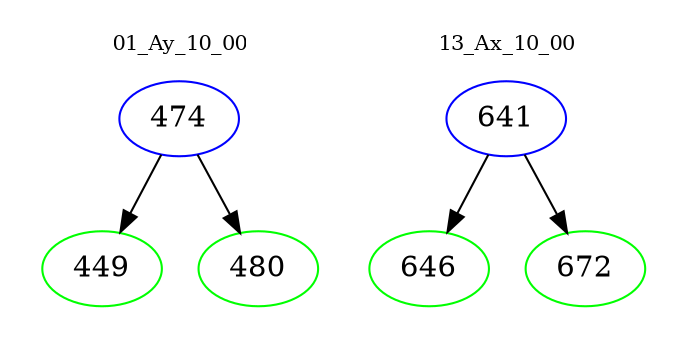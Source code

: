 digraph{
subgraph cluster_0 {
color = white
label = "01_Ay_10_00";
fontsize=10;
T0_474 [label="474", color="blue"]
T0_474 -> T0_449 [color="black"]
T0_449 [label="449", color="green"]
T0_474 -> T0_480 [color="black"]
T0_480 [label="480", color="green"]
}
subgraph cluster_1 {
color = white
label = "13_Ax_10_00";
fontsize=10;
T1_641 [label="641", color="blue"]
T1_641 -> T1_646 [color="black"]
T1_646 [label="646", color="green"]
T1_641 -> T1_672 [color="black"]
T1_672 [label="672", color="green"]
}
}

